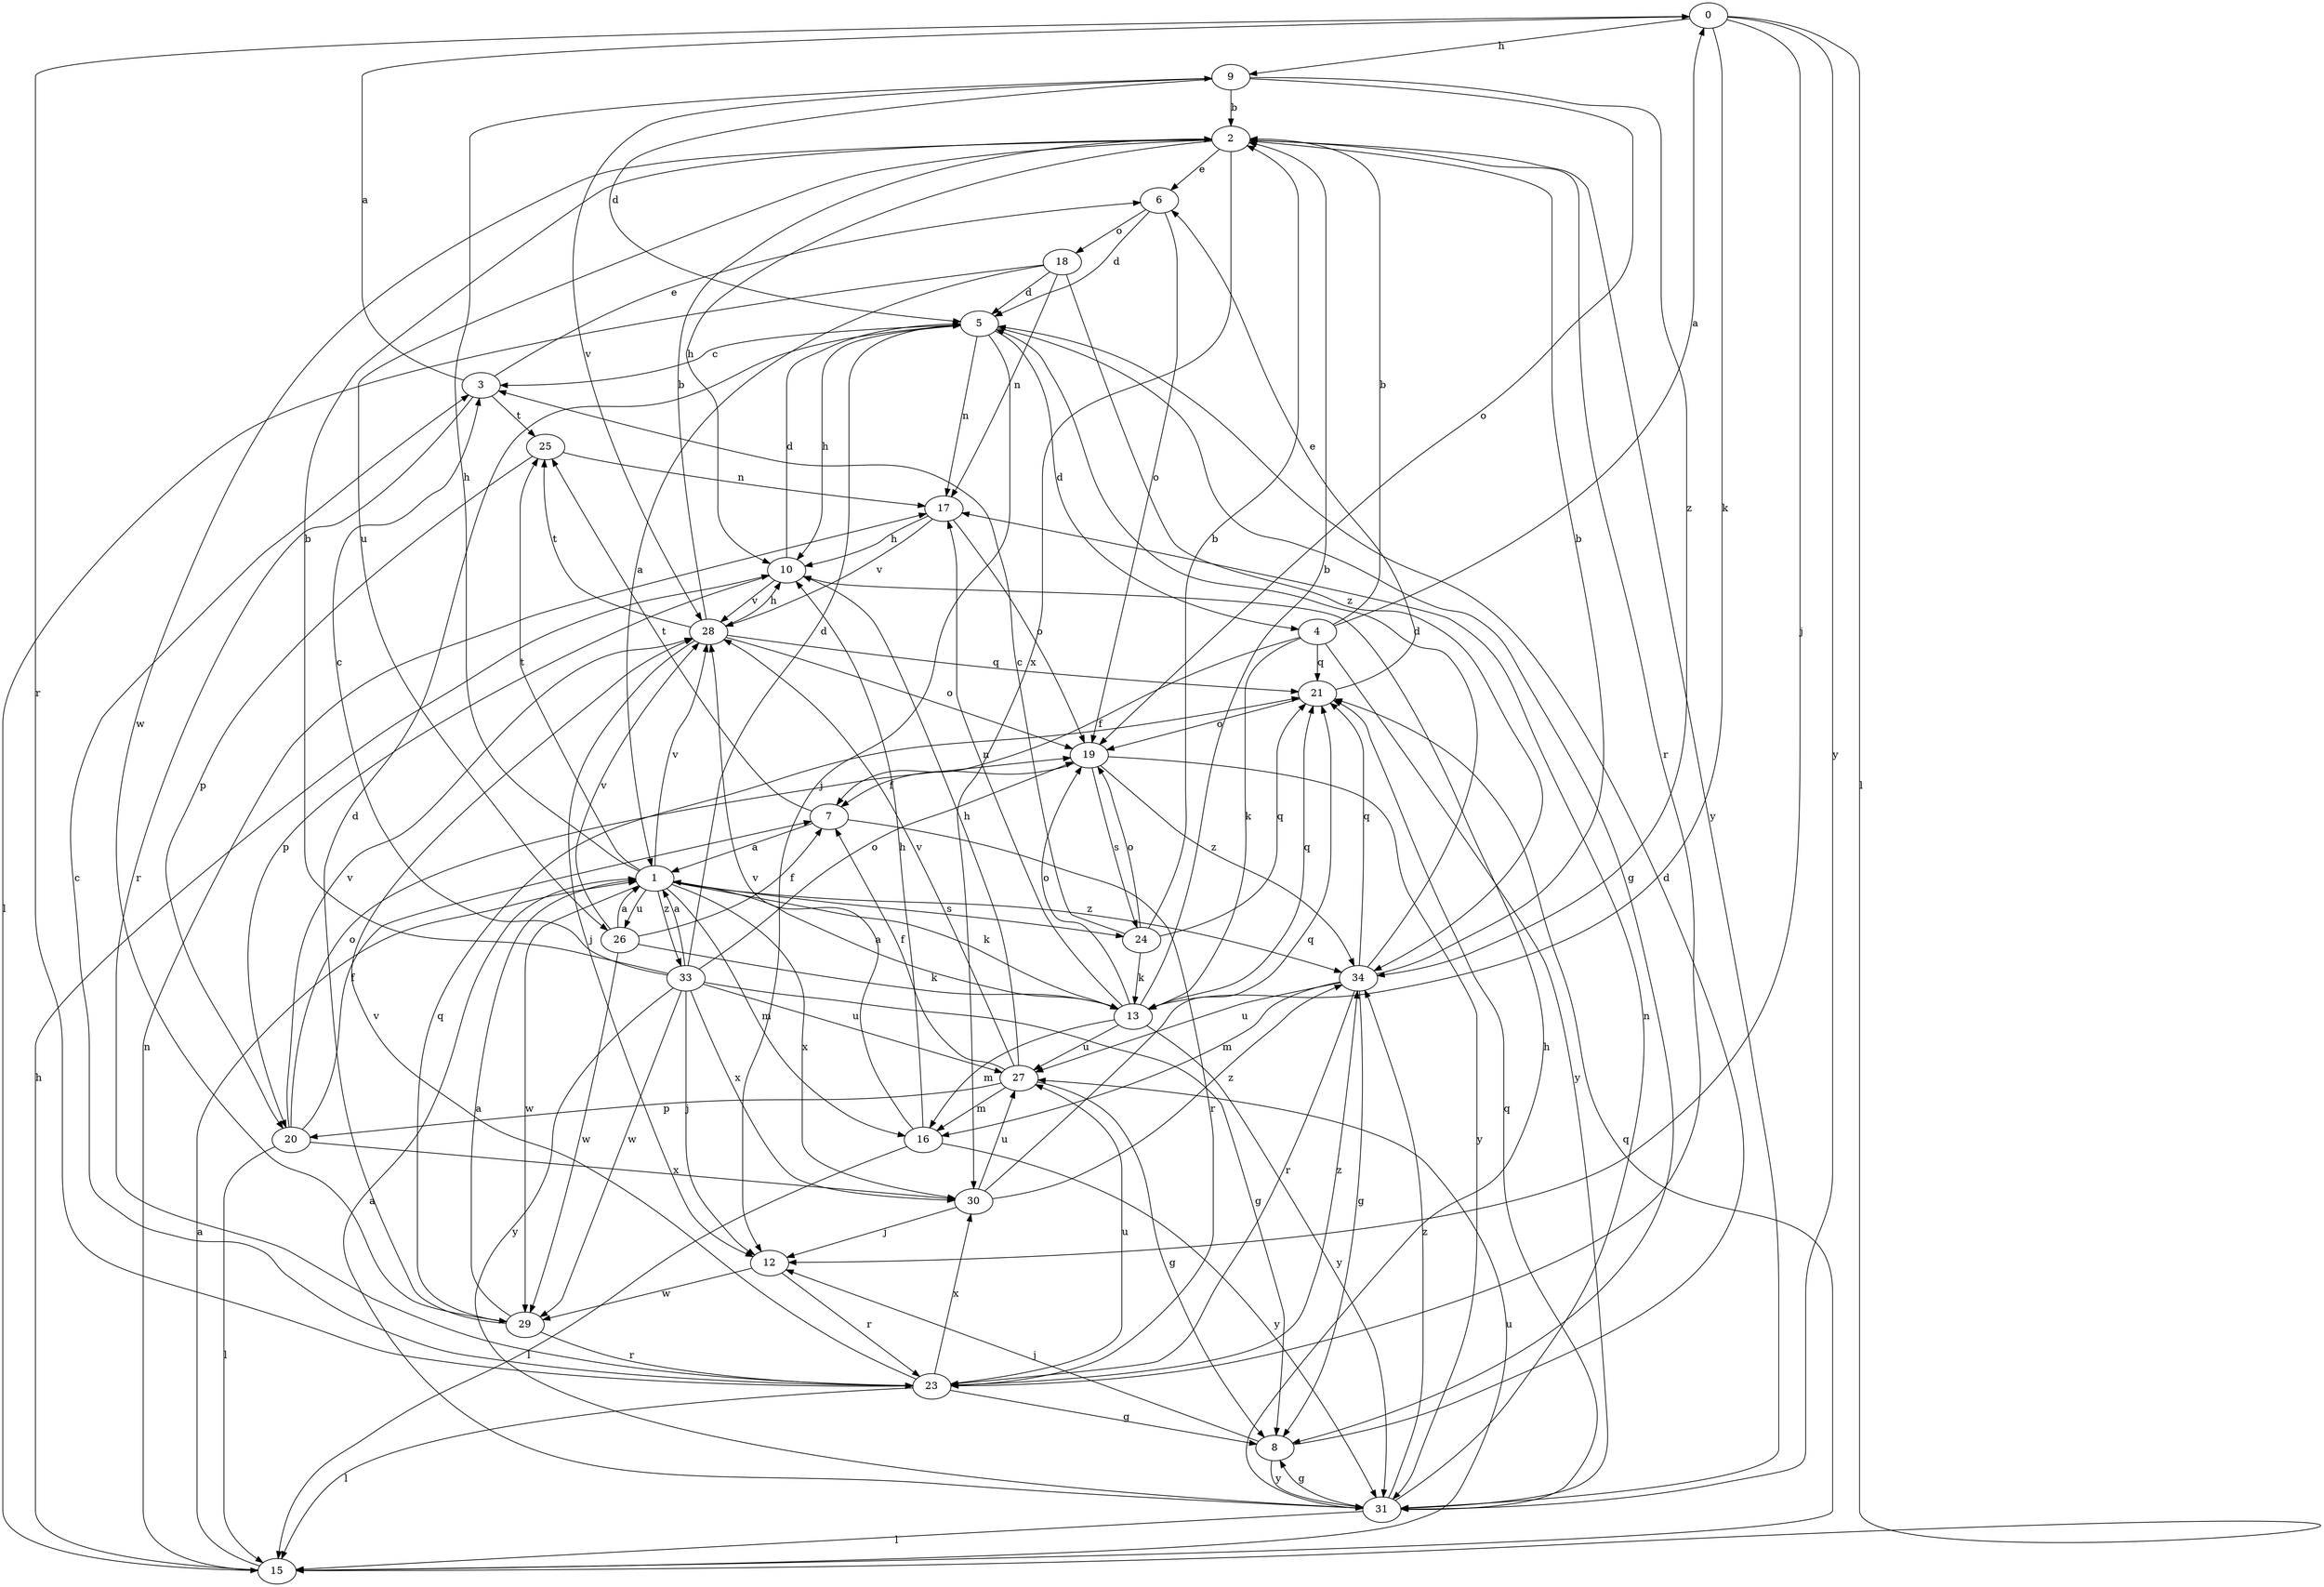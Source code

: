 strict digraph  {
0;
1;
2;
3;
4;
5;
6;
7;
8;
9;
10;
12;
13;
15;
16;
17;
18;
19;
20;
21;
23;
24;
25;
26;
27;
28;
29;
30;
31;
33;
34;
0 -> 9  [label=h];
0 -> 12  [label=j];
0 -> 13  [label=k];
0 -> 15  [label=l];
0 -> 23  [label=r];
0 -> 31  [label=y];
1 -> 9  [label=h];
1 -> 13  [label=k];
1 -> 16  [label=m];
1 -> 24  [label=s];
1 -> 25  [label=t];
1 -> 26  [label=u];
1 -> 28  [label=v];
1 -> 29  [label=w];
1 -> 30  [label=x];
1 -> 33  [label=z];
1 -> 34  [label=z];
2 -> 6  [label=e];
2 -> 10  [label=h];
2 -> 23  [label=r];
2 -> 26  [label=u];
2 -> 29  [label=w];
2 -> 30  [label=x];
2 -> 31  [label=y];
3 -> 0  [label=a];
3 -> 6  [label=e];
3 -> 23  [label=r];
3 -> 25  [label=t];
4 -> 0  [label=a];
4 -> 2  [label=b];
4 -> 7  [label=f];
4 -> 13  [label=k];
4 -> 21  [label=q];
4 -> 31  [label=y];
5 -> 3  [label=c];
5 -> 4  [label=d];
5 -> 8  [label=g];
5 -> 10  [label=h];
5 -> 12  [label=j];
5 -> 17  [label=n];
6 -> 5  [label=d];
6 -> 18  [label=o];
6 -> 19  [label=o];
7 -> 1  [label=a];
7 -> 23  [label=r];
7 -> 25  [label=t];
8 -> 5  [label=d];
8 -> 12  [label=j];
8 -> 31  [label=y];
9 -> 2  [label=b];
9 -> 5  [label=d];
9 -> 19  [label=o];
9 -> 28  [label=v];
9 -> 34  [label=z];
10 -> 5  [label=d];
10 -> 20  [label=p];
10 -> 28  [label=v];
12 -> 23  [label=r];
12 -> 29  [label=w];
13 -> 1  [label=a];
13 -> 2  [label=b];
13 -> 16  [label=m];
13 -> 17  [label=n];
13 -> 19  [label=o];
13 -> 21  [label=q];
13 -> 27  [label=u];
13 -> 31  [label=y];
15 -> 1  [label=a];
15 -> 10  [label=h];
15 -> 17  [label=n];
15 -> 21  [label=q];
15 -> 27  [label=u];
16 -> 10  [label=h];
16 -> 15  [label=l];
16 -> 28  [label=v];
16 -> 31  [label=y];
17 -> 10  [label=h];
17 -> 19  [label=o];
17 -> 28  [label=v];
18 -> 1  [label=a];
18 -> 5  [label=d];
18 -> 15  [label=l];
18 -> 17  [label=n];
18 -> 34  [label=z];
19 -> 7  [label=f];
19 -> 24  [label=s];
19 -> 31  [label=y];
19 -> 34  [label=z];
20 -> 7  [label=f];
20 -> 15  [label=l];
20 -> 19  [label=o];
20 -> 28  [label=v];
20 -> 30  [label=x];
21 -> 6  [label=e];
21 -> 19  [label=o];
23 -> 3  [label=c];
23 -> 8  [label=g];
23 -> 15  [label=l];
23 -> 27  [label=u];
23 -> 28  [label=v];
23 -> 30  [label=x];
23 -> 34  [label=z];
24 -> 2  [label=b];
24 -> 3  [label=c];
24 -> 13  [label=k];
24 -> 19  [label=o];
24 -> 21  [label=q];
25 -> 17  [label=n];
25 -> 20  [label=p];
26 -> 1  [label=a];
26 -> 7  [label=f];
26 -> 13  [label=k];
26 -> 28  [label=v];
26 -> 29  [label=w];
27 -> 7  [label=f];
27 -> 8  [label=g];
27 -> 10  [label=h];
27 -> 16  [label=m];
27 -> 20  [label=p];
27 -> 28  [label=v];
28 -> 2  [label=b];
28 -> 10  [label=h];
28 -> 12  [label=j];
28 -> 19  [label=o];
28 -> 21  [label=q];
28 -> 25  [label=t];
29 -> 1  [label=a];
29 -> 5  [label=d];
29 -> 21  [label=q];
29 -> 23  [label=r];
30 -> 12  [label=j];
30 -> 21  [label=q];
30 -> 27  [label=u];
30 -> 34  [label=z];
31 -> 1  [label=a];
31 -> 8  [label=g];
31 -> 10  [label=h];
31 -> 15  [label=l];
31 -> 17  [label=n];
31 -> 21  [label=q];
31 -> 34  [label=z];
33 -> 1  [label=a];
33 -> 2  [label=b];
33 -> 3  [label=c];
33 -> 5  [label=d];
33 -> 8  [label=g];
33 -> 12  [label=j];
33 -> 19  [label=o];
33 -> 27  [label=u];
33 -> 29  [label=w];
33 -> 30  [label=x];
33 -> 31  [label=y];
34 -> 2  [label=b];
34 -> 5  [label=d];
34 -> 8  [label=g];
34 -> 16  [label=m];
34 -> 21  [label=q];
34 -> 23  [label=r];
34 -> 27  [label=u];
}
